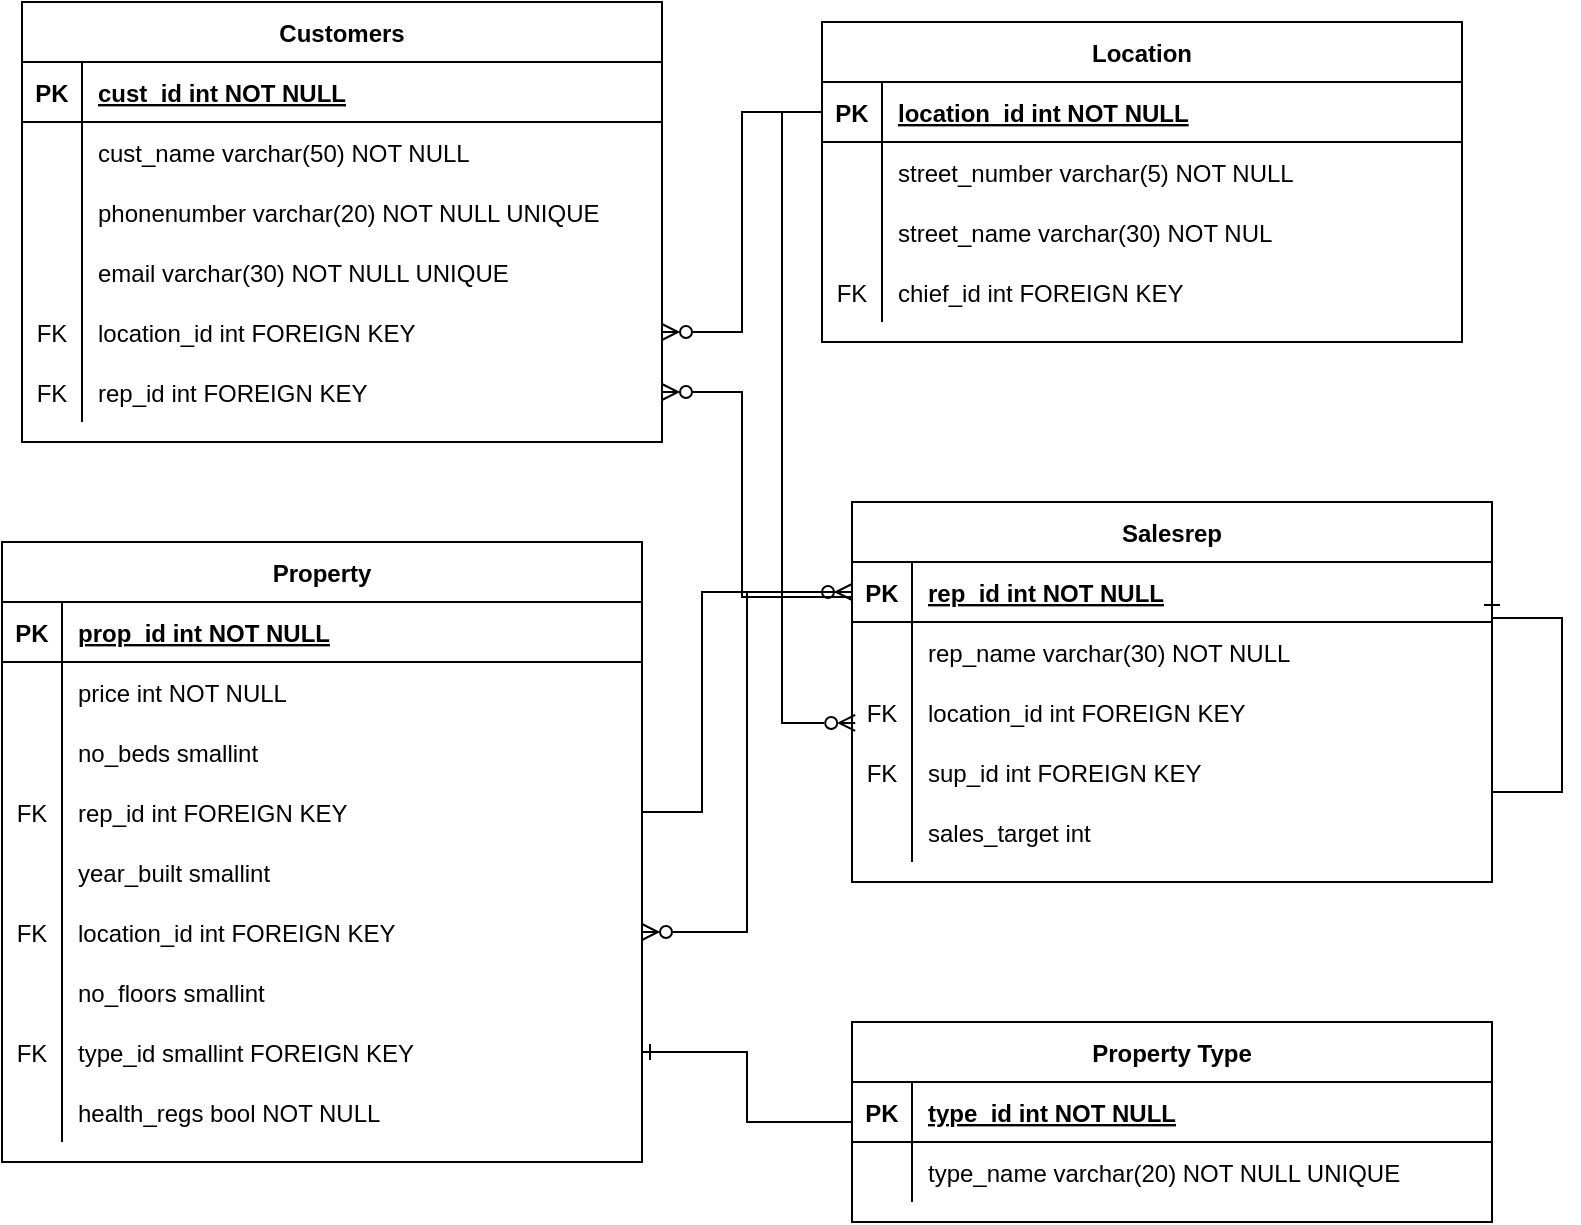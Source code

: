 <mxfile version="21.2.1" type="device">
  <diagram id="R2lEEEUBdFMjLlhIrx00" name="Page-1">
    <mxGraphModel dx="1195" dy="652" grid="1" gridSize="10" guides="1" tooltips="1" connect="1" arrows="1" fold="1" page="1" pageScale="1" pageWidth="850" pageHeight="1100" math="0" shadow="0" extFonts="Permanent Marker^https://fonts.googleapis.com/css?family=Permanent+Marker">
      <root>
        <mxCell id="0" />
        <mxCell id="1" parent="0" />
        <mxCell id="C-vyLk0tnHw3VtMMgP7b-23" value="Customers" style="shape=table;startSize=30;container=1;collapsible=1;childLayout=tableLayout;fixedRows=1;rowLines=0;fontStyle=1;align=center;resizeLast=1;" parent="1" vertex="1">
          <mxGeometry x="40" y="100" width="320" height="220" as="geometry" />
        </mxCell>
        <mxCell id="C-vyLk0tnHw3VtMMgP7b-24" value="" style="shape=partialRectangle;collapsible=0;dropTarget=0;pointerEvents=0;fillColor=none;points=[[0,0.5],[1,0.5]];portConstraint=eastwest;top=0;left=0;right=0;bottom=1;" parent="C-vyLk0tnHw3VtMMgP7b-23" vertex="1">
          <mxGeometry y="30" width="320" height="30" as="geometry" />
        </mxCell>
        <mxCell id="C-vyLk0tnHw3VtMMgP7b-25" value="PK" style="shape=partialRectangle;overflow=hidden;connectable=0;fillColor=none;top=0;left=0;bottom=0;right=0;fontStyle=1;" parent="C-vyLk0tnHw3VtMMgP7b-24" vertex="1">
          <mxGeometry width="30" height="30" as="geometry">
            <mxRectangle width="30" height="30" as="alternateBounds" />
          </mxGeometry>
        </mxCell>
        <mxCell id="C-vyLk0tnHw3VtMMgP7b-26" value="cust_id int NOT NULL " style="shape=partialRectangle;overflow=hidden;connectable=0;fillColor=none;top=0;left=0;bottom=0;right=0;align=left;spacingLeft=6;fontStyle=5;" parent="C-vyLk0tnHw3VtMMgP7b-24" vertex="1">
          <mxGeometry x="30" width="290" height="30" as="geometry">
            <mxRectangle width="290" height="30" as="alternateBounds" />
          </mxGeometry>
        </mxCell>
        <mxCell id="C-vyLk0tnHw3VtMMgP7b-27" value="" style="shape=partialRectangle;collapsible=0;dropTarget=0;pointerEvents=0;fillColor=none;points=[[0,0.5],[1,0.5]];portConstraint=eastwest;top=0;left=0;right=0;bottom=0;" parent="C-vyLk0tnHw3VtMMgP7b-23" vertex="1">
          <mxGeometry y="60" width="320" height="30" as="geometry" />
        </mxCell>
        <mxCell id="C-vyLk0tnHw3VtMMgP7b-28" value="" style="shape=partialRectangle;overflow=hidden;connectable=0;fillColor=none;top=0;left=0;bottom=0;right=0;" parent="C-vyLk0tnHw3VtMMgP7b-27" vertex="1">
          <mxGeometry width="30" height="30" as="geometry">
            <mxRectangle width="30" height="30" as="alternateBounds" />
          </mxGeometry>
        </mxCell>
        <mxCell id="C-vyLk0tnHw3VtMMgP7b-29" value="cust_name varchar(50) NOT NULL" style="shape=partialRectangle;overflow=hidden;connectable=0;fillColor=none;top=0;left=0;bottom=0;right=0;align=left;spacingLeft=6;" parent="C-vyLk0tnHw3VtMMgP7b-27" vertex="1">
          <mxGeometry x="30" width="290" height="30" as="geometry">
            <mxRectangle width="290" height="30" as="alternateBounds" />
          </mxGeometry>
        </mxCell>
        <mxCell id="OBmP_W_zw3IiNHoLT3q6-10" style="shape=partialRectangle;collapsible=0;dropTarget=0;pointerEvents=0;fillColor=none;points=[[0,0.5],[1,0.5]];portConstraint=eastwest;top=0;left=0;right=0;bottom=0;" vertex="1" parent="C-vyLk0tnHw3VtMMgP7b-23">
          <mxGeometry y="90" width="320" height="30" as="geometry" />
        </mxCell>
        <mxCell id="OBmP_W_zw3IiNHoLT3q6-11" style="shape=partialRectangle;overflow=hidden;connectable=0;fillColor=none;top=0;left=0;bottom=0;right=0;" vertex="1" parent="OBmP_W_zw3IiNHoLT3q6-10">
          <mxGeometry width="30" height="30" as="geometry">
            <mxRectangle width="30" height="30" as="alternateBounds" />
          </mxGeometry>
        </mxCell>
        <mxCell id="OBmP_W_zw3IiNHoLT3q6-12" value="phonenumber varchar(20) NOT NULL UNIQUE" style="shape=partialRectangle;overflow=hidden;connectable=0;fillColor=none;top=0;left=0;bottom=0;right=0;align=left;spacingLeft=6;" vertex="1" parent="OBmP_W_zw3IiNHoLT3q6-10">
          <mxGeometry x="30" width="290" height="30" as="geometry">
            <mxRectangle width="290" height="30" as="alternateBounds" />
          </mxGeometry>
        </mxCell>
        <mxCell id="OBmP_W_zw3IiNHoLT3q6-7" style="shape=partialRectangle;collapsible=0;dropTarget=0;pointerEvents=0;fillColor=none;points=[[0,0.5],[1,0.5]];portConstraint=eastwest;top=0;left=0;right=0;bottom=0;" vertex="1" parent="C-vyLk0tnHw3VtMMgP7b-23">
          <mxGeometry y="120" width="320" height="30" as="geometry" />
        </mxCell>
        <mxCell id="OBmP_W_zw3IiNHoLT3q6-8" style="shape=partialRectangle;overflow=hidden;connectable=0;fillColor=none;top=0;left=0;bottom=0;right=0;" vertex="1" parent="OBmP_W_zw3IiNHoLT3q6-7">
          <mxGeometry width="30" height="30" as="geometry">
            <mxRectangle width="30" height="30" as="alternateBounds" />
          </mxGeometry>
        </mxCell>
        <mxCell id="OBmP_W_zw3IiNHoLT3q6-9" value="email varchar(30) NOT NULL UNIQUE" style="shape=partialRectangle;overflow=hidden;connectable=0;fillColor=none;top=0;left=0;bottom=0;right=0;align=left;spacingLeft=6;" vertex="1" parent="OBmP_W_zw3IiNHoLT3q6-7">
          <mxGeometry x="30" width="290" height="30" as="geometry">
            <mxRectangle width="290" height="30" as="alternateBounds" />
          </mxGeometry>
        </mxCell>
        <mxCell id="OBmP_W_zw3IiNHoLT3q6-4" style="shape=partialRectangle;collapsible=0;dropTarget=0;pointerEvents=0;fillColor=none;points=[[0,0.5],[1,0.5]];portConstraint=eastwest;top=0;left=0;right=0;bottom=0;" vertex="1" parent="C-vyLk0tnHw3VtMMgP7b-23">
          <mxGeometry y="150" width="320" height="30" as="geometry" />
        </mxCell>
        <mxCell id="OBmP_W_zw3IiNHoLT3q6-5" value="FK" style="shape=partialRectangle;overflow=hidden;connectable=0;fillColor=none;top=0;left=0;bottom=0;right=0;" vertex="1" parent="OBmP_W_zw3IiNHoLT3q6-4">
          <mxGeometry width="30" height="30" as="geometry">
            <mxRectangle width="30" height="30" as="alternateBounds" />
          </mxGeometry>
        </mxCell>
        <mxCell id="OBmP_W_zw3IiNHoLT3q6-6" value="location_id int FOREIGN KEY" style="shape=partialRectangle;overflow=hidden;connectable=0;fillColor=none;top=0;left=0;bottom=0;right=0;align=left;spacingLeft=6;" vertex="1" parent="OBmP_W_zw3IiNHoLT3q6-4">
          <mxGeometry x="30" width="290" height="30" as="geometry">
            <mxRectangle width="290" height="30" as="alternateBounds" />
          </mxGeometry>
        </mxCell>
        <mxCell id="OBmP_W_zw3IiNHoLT3q6-1" style="shape=partialRectangle;collapsible=0;dropTarget=0;pointerEvents=0;fillColor=none;points=[[0,0.5],[1,0.5]];portConstraint=eastwest;top=0;left=0;right=0;bottom=0;" vertex="1" parent="C-vyLk0tnHw3VtMMgP7b-23">
          <mxGeometry y="180" width="320" height="30" as="geometry" />
        </mxCell>
        <mxCell id="OBmP_W_zw3IiNHoLT3q6-2" value="FK" style="shape=partialRectangle;overflow=hidden;connectable=0;fillColor=none;top=0;left=0;bottom=0;right=0;" vertex="1" parent="OBmP_W_zw3IiNHoLT3q6-1">
          <mxGeometry width="30" height="30" as="geometry">
            <mxRectangle width="30" height="30" as="alternateBounds" />
          </mxGeometry>
        </mxCell>
        <mxCell id="OBmP_W_zw3IiNHoLT3q6-3" value="rep_id int FOREIGN KEY" style="shape=partialRectangle;overflow=hidden;connectable=0;fillColor=none;top=0;left=0;bottom=0;right=0;align=left;spacingLeft=6;" vertex="1" parent="OBmP_W_zw3IiNHoLT3q6-1">
          <mxGeometry x="30" width="290" height="30" as="geometry">
            <mxRectangle width="290" height="30" as="alternateBounds" />
          </mxGeometry>
        </mxCell>
        <mxCell id="OBmP_W_zw3IiNHoLT3q6-13" value="Location" style="shape=table;startSize=30;container=1;collapsible=1;childLayout=tableLayout;fixedRows=1;rowLines=0;fontStyle=1;align=center;resizeLast=1;" vertex="1" parent="1">
          <mxGeometry x="440" y="110" width="320" height="160" as="geometry" />
        </mxCell>
        <mxCell id="OBmP_W_zw3IiNHoLT3q6-14" value="" style="shape=partialRectangle;collapsible=0;dropTarget=0;pointerEvents=0;fillColor=none;points=[[0,0.5],[1,0.5]];portConstraint=eastwest;top=0;left=0;right=0;bottom=1;" vertex="1" parent="OBmP_W_zw3IiNHoLT3q6-13">
          <mxGeometry y="30" width="320" height="30" as="geometry" />
        </mxCell>
        <mxCell id="OBmP_W_zw3IiNHoLT3q6-15" value="PK" style="shape=partialRectangle;overflow=hidden;connectable=0;fillColor=none;top=0;left=0;bottom=0;right=0;fontStyle=1;" vertex="1" parent="OBmP_W_zw3IiNHoLT3q6-14">
          <mxGeometry width="30" height="30" as="geometry">
            <mxRectangle width="30" height="30" as="alternateBounds" />
          </mxGeometry>
        </mxCell>
        <mxCell id="OBmP_W_zw3IiNHoLT3q6-16" value="location_id int NOT NULL " style="shape=partialRectangle;overflow=hidden;connectable=0;fillColor=none;top=0;left=0;bottom=0;right=0;align=left;spacingLeft=6;fontStyle=5;" vertex="1" parent="OBmP_W_zw3IiNHoLT3q6-14">
          <mxGeometry x="30" width="290" height="30" as="geometry">
            <mxRectangle width="290" height="30" as="alternateBounds" />
          </mxGeometry>
        </mxCell>
        <mxCell id="OBmP_W_zw3IiNHoLT3q6-17" value="" style="shape=partialRectangle;collapsible=0;dropTarget=0;pointerEvents=0;fillColor=none;points=[[0,0.5],[1,0.5]];portConstraint=eastwest;top=0;left=0;right=0;bottom=0;" vertex="1" parent="OBmP_W_zw3IiNHoLT3q6-13">
          <mxGeometry y="60" width="320" height="30" as="geometry" />
        </mxCell>
        <mxCell id="OBmP_W_zw3IiNHoLT3q6-18" value="" style="shape=partialRectangle;overflow=hidden;connectable=0;fillColor=none;top=0;left=0;bottom=0;right=0;" vertex="1" parent="OBmP_W_zw3IiNHoLT3q6-17">
          <mxGeometry width="30" height="30" as="geometry">
            <mxRectangle width="30" height="30" as="alternateBounds" />
          </mxGeometry>
        </mxCell>
        <mxCell id="OBmP_W_zw3IiNHoLT3q6-19" value="street_number varchar(5) NOT NULL" style="shape=partialRectangle;overflow=hidden;connectable=0;fillColor=none;top=0;left=0;bottom=0;right=0;align=left;spacingLeft=6;" vertex="1" parent="OBmP_W_zw3IiNHoLT3q6-17">
          <mxGeometry x="30" width="290" height="30" as="geometry">
            <mxRectangle width="290" height="30" as="alternateBounds" />
          </mxGeometry>
        </mxCell>
        <mxCell id="OBmP_W_zw3IiNHoLT3q6-20" style="shape=partialRectangle;collapsible=0;dropTarget=0;pointerEvents=0;fillColor=none;points=[[0,0.5],[1,0.5]];portConstraint=eastwest;top=0;left=0;right=0;bottom=0;" vertex="1" parent="OBmP_W_zw3IiNHoLT3q6-13">
          <mxGeometry y="90" width="320" height="30" as="geometry" />
        </mxCell>
        <mxCell id="OBmP_W_zw3IiNHoLT3q6-21" style="shape=partialRectangle;overflow=hidden;connectable=0;fillColor=none;top=0;left=0;bottom=0;right=0;" vertex="1" parent="OBmP_W_zw3IiNHoLT3q6-20">
          <mxGeometry width="30" height="30" as="geometry">
            <mxRectangle width="30" height="30" as="alternateBounds" />
          </mxGeometry>
        </mxCell>
        <mxCell id="OBmP_W_zw3IiNHoLT3q6-22" value="street_name varchar(30) NOT NUL " style="shape=partialRectangle;overflow=hidden;connectable=0;fillColor=none;top=0;left=0;bottom=0;right=0;align=left;spacingLeft=6;" vertex="1" parent="OBmP_W_zw3IiNHoLT3q6-20">
          <mxGeometry x="30" width="290" height="30" as="geometry">
            <mxRectangle width="290" height="30" as="alternateBounds" />
          </mxGeometry>
        </mxCell>
        <mxCell id="OBmP_W_zw3IiNHoLT3q6-23" style="shape=partialRectangle;collapsible=0;dropTarget=0;pointerEvents=0;fillColor=none;points=[[0,0.5],[1,0.5]];portConstraint=eastwest;top=0;left=0;right=0;bottom=0;" vertex="1" parent="OBmP_W_zw3IiNHoLT3q6-13">
          <mxGeometry y="120" width="320" height="30" as="geometry" />
        </mxCell>
        <mxCell id="OBmP_W_zw3IiNHoLT3q6-24" value="FK" style="shape=partialRectangle;overflow=hidden;connectable=0;fillColor=none;top=0;left=0;bottom=0;right=0;" vertex="1" parent="OBmP_W_zw3IiNHoLT3q6-23">
          <mxGeometry width="30" height="30" as="geometry">
            <mxRectangle width="30" height="30" as="alternateBounds" />
          </mxGeometry>
        </mxCell>
        <mxCell id="OBmP_W_zw3IiNHoLT3q6-25" value="chief_id int FOREIGN KEY" style="shape=partialRectangle;overflow=hidden;connectable=0;fillColor=none;top=0;left=0;bottom=0;right=0;align=left;spacingLeft=6;" vertex="1" parent="OBmP_W_zw3IiNHoLT3q6-23">
          <mxGeometry x="30" width="290" height="30" as="geometry">
            <mxRectangle width="290" height="30" as="alternateBounds" />
          </mxGeometry>
        </mxCell>
        <mxCell id="OBmP_W_zw3IiNHoLT3q6-35" value="Property" style="shape=table;startSize=30;container=1;collapsible=1;childLayout=tableLayout;fixedRows=1;rowLines=0;fontStyle=1;align=center;resizeLast=1;" vertex="1" parent="1">
          <mxGeometry x="30" y="370" width="320" height="310" as="geometry" />
        </mxCell>
        <mxCell id="OBmP_W_zw3IiNHoLT3q6-36" value="" style="shape=partialRectangle;collapsible=0;dropTarget=0;pointerEvents=0;fillColor=none;points=[[0,0.5],[1,0.5]];portConstraint=eastwest;top=0;left=0;right=0;bottom=1;" vertex="1" parent="OBmP_W_zw3IiNHoLT3q6-35">
          <mxGeometry y="30" width="320" height="30" as="geometry" />
        </mxCell>
        <mxCell id="OBmP_W_zw3IiNHoLT3q6-37" value="PK" style="shape=partialRectangle;overflow=hidden;connectable=0;fillColor=none;top=0;left=0;bottom=0;right=0;fontStyle=1;" vertex="1" parent="OBmP_W_zw3IiNHoLT3q6-36">
          <mxGeometry width="30" height="30" as="geometry">
            <mxRectangle width="30" height="30" as="alternateBounds" />
          </mxGeometry>
        </mxCell>
        <mxCell id="OBmP_W_zw3IiNHoLT3q6-38" value="prop_id int NOT NULL " style="shape=partialRectangle;overflow=hidden;connectable=0;fillColor=none;top=0;left=0;bottom=0;right=0;align=left;spacingLeft=6;fontStyle=5;" vertex="1" parent="OBmP_W_zw3IiNHoLT3q6-36">
          <mxGeometry x="30" width="290" height="30" as="geometry">
            <mxRectangle width="290" height="30" as="alternateBounds" />
          </mxGeometry>
        </mxCell>
        <mxCell id="OBmP_W_zw3IiNHoLT3q6-39" value="" style="shape=partialRectangle;collapsible=0;dropTarget=0;pointerEvents=0;fillColor=none;points=[[0,0.5],[1,0.5]];portConstraint=eastwest;top=0;left=0;right=0;bottom=0;" vertex="1" parent="OBmP_W_zw3IiNHoLT3q6-35">
          <mxGeometry y="60" width="320" height="30" as="geometry" />
        </mxCell>
        <mxCell id="OBmP_W_zw3IiNHoLT3q6-40" value="" style="shape=partialRectangle;overflow=hidden;connectable=0;fillColor=none;top=0;left=0;bottom=0;right=0;" vertex="1" parent="OBmP_W_zw3IiNHoLT3q6-39">
          <mxGeometry width="30" height="30" as="geometry">
            <mxRectangle width="30" height="30" as="alternateBounds" />
          </mxGeometry>
        </mxCell>
        <mxCell id="OBmP_W_zw3IiNHoLT3q6-41" value="price int NOT NULL" style="shape=partialRectangle;overflow=hidden;connectable=0;fillColor=none;top=0;left=0;bottom=0;right=0;align=left;spacingLeft=6;" vertex="1" parent="OBmP_W_zw3IiNHoLT3q6-39">
          <mxGeometry x="30" width="290" height="30" as="geometry">
            <mxRectangle width="290" height="30" as="alternateBounds" />
          </mxGeometry>
        </mxCell>
        <mxCell id="OBmP_W_zw3IiNHoLT3q6-42" style="shape=partialRectangle;collapsible=0;dropTarget=0;pointerEvents=0;fillColor=none;points=[[0,0.5],[1,0.5]];portConstraint=eastwest;top=0;left=0;right=0;bottom=0;" vertex="1" parent="OBmP_W_zw3IiNHoLT3q6-35">
          <mxGeometry y="90" width="320" height="30" as="geometry" />
        </mxCell>
        <mxCell id="OBmP_W_zw3IiNHoLT3q6-43" style="shape=partialRectangle;overflow=hidden;connectable=0;fillColor=none;top=0;left=0;bottom=0;right=0;" vertex="1" parent="OBmP_W_zw3IiNHoLT3q6-42">
          <mxGeometry width="30" height="30" as="geometry">
            <mxRectangle width="30" height="30" as="alternateBounds" />
          </mxGeometry>
        </mxCell>
        <mxCell id="OBmP_W_zw3IiNHoLT3q6-44" value="no_beds smallint" style="shape=partialRectangle;overflow=hidden;connectable=0;fillColor=none;top=0;left=0;bottom=0;right=0;align=left;spacingLeft=6;" vertex="1" parent="OBmP_W_zw3IiNHoLT3q6-42">
          <mxGeometry x="30" width="290" height="30" as="geometry">
            <mxRectangle width="290" height="30" as="alternateBounds" />
          </mxGeometry>
        </mxCell>
        <mxCell id="OBmP_W_zw3IiNHoLT3q6-45" style="shape=partialRectangle;collapsible=0;dropTarget=0;pointerEvents=0;fillColor=none;points=[[0,0.5],[1,0.5]];portConstraint=eastwest;top=0;left=0;right=0;bottom=0;" vertex="1" parent="OBmP_W_zw3IiNHoLT3q6-35">
          <mxGeometry y="120" width="320" height="30" as="geometry" />
        </mxCell>
        <mxCell id="OBmP_W_zw3IiNHoLT3q6-46" value="FK" style="shape=partialRectangle;overflow=hidden;connectable=0;fillColor=none;top=0;left=0;bottom=0;right=0;" vertex="1" parent="OBmP_W_zw3IiNHoLT3q6-45">
          <mxGeometry width="30" height="30" as="geometry">
            <mxRectangle width="30" height="30" as="alternateBounds" />
          </mxGeometry>
        </mxCell>
        <mxCell id="OBmP_W_zw3IiNHoLT3q6-47" value="rep_id int FOREIGN KEY" style="shape=partialRectangle;overflow=hidden;connectable=0;fillColor=none;top=0;left=0;bottom=0;right=0;align=left;spacingLeft=6;" vertex="1" parent="OBmP_W_zw3IiNHoLT3q6-45">
          <mxGeometry x="30" width="290" height="30" as="geometry">
            <mxRectangle width="290" height="30" as="alternateBounds" />
          </mxGeometry>
        </mxCell>
        <mxCell id="OBmP_W_zw3IiNHoLT3q6-48" style="shape=partialRectangle;collapsible=0;dropTarget=0;pointerEvents=0;fillColor=none;points=[[0,0.5],[1,0.5]];portConstraint=eastwest;top=0;left=0;right=0;bottom=0;" vertex="1" parent="OBmP_W_zw3IiNHoLT3q6-35">
          <mxGeometry y="150" width="320" height="30" as="geometry" />
        </mxCell>
        <mxCell id="OBmP_W_zw3IiNHoLT3q6-49" value="" style="shape=partialRectangle;overflow=hidden;connectable=0;fillColor=none;top=0;left=0;bottom=0;right=0;" vertex="1" parent="OBmP_W_zw3IiNHoLT3q6-48">
          <mxGeometry width="30" height="30" as="geometry">
            <mxRectangle width="30" height="30" as="alternateBounds" />
          </mxGeometry>
        </mxCell>
        <mxCell id="OBmP_W_zw3IiNHoLT3q6-50" value="year_built smallint" style="shape=partialRectangle;overflow=hidden;connectable=0;fillColor=none;top=0;left=0;bottom=0;right=0;align=left;spacingLeft=6;" vertex="1" parent="OBmP_W_zw3IiNHoLT3q6-48">
          <mxGeometry x="30" width="290" height="30" as="geometry">
            <mxRectangle width="290" height="30" as="alternateBounds" />
          </mxGeometry>
        </mxCell>
        <mxCell id="OBmP_W_zw3IiNHoLT3q6-51" style="shape=partialRectangle;collapsible=0;dropTarget=0;pointerEvents=0;fillColor=none;points=[[0,0.5],[1,0.5]];portConstraint=eastwest;top=0;left=0;right=0;bottom=0;" vertex="1" parent="OBmP_W_zw3IiNHoLT3q6-35">
          <mxGeometry y="180" width="320" height="30" as="geometry" />
        </mxCell>
        <mxCell id="OBmP_W_zw3IiNHoLT3q6-52" value="FK" style="shape=partialRectangle;overflow=hidden;connectable=0;fillColor=none;top=0;left=0;bottom=0;right=0;" vertex="1" parent="OBmP_W_zw3IiNHoLT3q6-51">
          <mxGeometry width="30" height="30" as="geometry">
            <mxRectangle width="30" height="30" as="alternateBounds" />
          </mxGeometry>
        </mxCell>
        <mxCell id="OBmP_W_zw3IiNHoLT3q6-53" value="location_id int FOREIGN KEY" style="shape=partialRectangle;overflow=hidden;connectable=0;fillColor=none;top=0;left=0;bottom=0;right=0;align=left;spacingLeft=6;" vertex="1" parent="OBmP_W_zw3IiNHoLT3q6-51">
          <mxGeometry x="30" width="290" height="30" as="geometry">
            <mxRectangle width="290" height="30" as="alternateBounds" />
          </mxGeometry>
        </mxCell>
        <mxCell id="OBmP_W_zw3IiNHoLT3q6-54" style="shape=partialRectangle;collapsible=0;dropTarget=0;pointerEvents=0;fillColor=none;points=[[0,0.5],[1,0.5]];portConstraint=eastwest;top=0;left=0;right=0;bottom=0;" vertex="1" parent="OBmP_W_zw3IiNHoLT3q6-35">
          <mxGeometry y="210" width="320" height="30" as="geometry" />
        </mxCell>
        <mxCell id="OBmP_W_zw3IiNHoLT3q6-55" style="shape=partialRectangle;overflow=hidden;connectable=0;fillColor=none;top=0;left=0;bottom=0;right=0;" vertex="1" parent="OBmP_W_zw3IiNHoLT3q6-54">
          <mxGeometry width="30" height="30" as="geometry">
            <mxRectangle width="30" height="30" as="alternateBounds" />
          </mxGeometry>
        </mxCell>
        <mxCell id="OBmP_W_zw3IiNHoLT3q6-56" value="no_floors smallint " style="shape=partialRectangle;overflow=hidden;connectable=0;fillColor=none;top=0;left=0;bottom=0;right=0;align=left;spacingLeft=6;" vertex="1" parent="OBmP_W_zw3IiNHoLT3q6-54">
          <mxGeometry x="30" width="290" height="30" as="geometry">
            <mxRectangle width="290" height="30" as="alternateBounds" />
          </mxGeometry>
        </mxCell>
        <mxCell id="OBmP_W_zw3IiNHoLT3q6-57" style="shape=partialRectangle;collapsible=0;dropTarget=0;pointerEvents=0;fillColor=none;points=[[0,0.5],[1,0.5]];portConstraint=eastwest;top=0;left=0;right=0;bottom=0;" vertex="1" parent="OBmP_W_zw3IiNHoLT3q6-35">
          <mxGeometry y="240" width="320" height="30" as="geometry" />
        </mxCell>
        <mxCell id="OBmP_W_zw3IiNHoLT3q6-58" value="FK" style="shape=partialRectangle;overflow=hidden;connectable=0;fillColor=none;top=0;left=0;bottom=0;right=0;" vertex="1" parent="OBmP_W_zw3IiNHoLT3q6-57">
          <mxGeometry width="30" height="30" as="geometry">
            <mxRectangle width="30" height="30" as="alternateBounds" />
          </mxGeometry>
        </mxCell>
        <mxCell id="OBmP_W_zw3IiNHoLT3q6-59" value="type_id smallint FOREIGN KEY" style="shape=partialRectangle;overflow=hidden;connectable=0;fillColor=none;top=0;left=0;bottom=0;right=0;align=left;spacingLeft=6;" vertex="1" parent="OBmP_W_zw3IiNHoLT3q6-57">
          <mxGeometry x="30" width="290" height="30" as="geometry">
            <mxRectangle width="290" height="30" as="alternateBounds" />
          </mxGeometry>
        </mxCell>
        <mxCell id="OBmP_W_zw3IiNHoLT3q6-60" style="shape=partialRectangle;collapsible=0;dropTarget=0;pointerEvents=0;fillColor=none;points=[[0,0.5],[1,0.5]];portConstraint=eastwest;top=0;left=0;right=0;bottom=0;" vertex="1" parent="OBmP_W_zw3IiNHoLT3q6-35">
          <mxGeometry y="270" width="320" height="30" as="geometry" />
        </mxCell>
        <mxCell id="OBmP_W_zw3IiNHoLT3q6-61" style="shape=partialRectangle;overflow=hidden;connectable=0;fillColor=none;top=0;left=0;bottom=0;right=0;" vertex="1" parent="OBmP_W_zw3IiNHoLT3q6-60">
          <mxGeometry width="30" height="30" as="geometry">
            <mxRectangle width="30" height="30" as="alternateBounds" />
          </mxGeometry>
        </mxCell>
        <mxCell id="OBmP_W_zw3IiNHoLT3q6-62" value="health_regs bool NOT NULL" style="shape=partialRectangle;overflow=hidden;connectable=0;fillColor=none;top=0;left=0;bottom=0;right=0;align=left;spacingLeft=6;" vertex="1" parent="OBmP_W_zw3IiNHoLT3q6-60">
          <mxGeometry x="30" width="290" height="30" as="geometry">
            <mxRectangle width="290" height="30" as="alternateBounds" />
          </mxGeometry>
        </mxCell>
        <mxCell id="OBmP_W_zw3IiNHoLT3q6-134" style="edgeStyle=orthogonalEdgeStyle;rounded=0;orthogonalLoop=1;jettySize=auto;html=1;exitX=1;exitY=0.5;exitDx=0;exitDy=0;entryX=1;entryY=0.25;entryDx=0;entryDy=0;endArrow=ERone;endFill=0;exitPerimeter=0;" edge="1" parent="1" source="OBmP_W_zw3IiNHoLT3q6-101" target="OBmP_W_zw3IiNHoLT3q6-91">
          <mxGeometry relative="1" as="geometry">
            <Array as="points">
              <mxPoint x="810" y="495" />
              <mxPoint x="810" y="408" />
            </Array>
          </mxGeometry>
        </mxCell>
        <mxCell id="OBmP_W_zw3IiNHoLT3q6-130" style="edgeStyle=orthogonalEdgeStyle;rounded=0;orthogonalLoop=1;jettySize=auto;html=1;exitX=0;exitY=0.25;exitDx=0;exitDy=0;entryX=1;entryY=0.5;entryDx=0;entryDy=0;endArrow=ERzeroToMany;endFill=0;" edge="1" parent="1" source="OBmP_W_zw3IiNHoLT3q6-91" target="OBmP_W_zw3IiNHoLT3q6-1">
          <mxGeometry relative="1" as="geometry">
            <Array as="points">
              <mxPoint x="400" y="398" />
              <mxPoint x="400" y="295" />
            </Array>
          </mxGeometry>
        </mxCell>
        <mxCell id="OBmP_W_zw3IiNHoLT3q6-91" value="Salesrep" style="shape=table;startSize=30;container=1;collapsible=1;childLayout=tableLayout;fixedRows=1;rowLines=0;fontStyle=1;align=center;resizeLast=1;" vertex="1" parent="1">
          <mxGeometry x="455" y="350" width="320" height="190" as="geometry" />
        </mxCell>
        <mxCell id="OBmP_W_zw3IiNHoLT3q6-92" value="" style="shape=partialRectangle;collapsible=0;dropTarget=0;pointerEvents=0;fillColor=none;points=[[0,0.5],[1,0.5]];portConstraint=eastwest;top=0;left=0;right=0;bottom=1;" vertex="1" parent="OBmP_W_zw3IiNHoLT3q6-91">
          <mxGeometry y="30" width="320" height="30" as="geometry" />
        </mxCell>
        <mxCell id="OBmP_W_zw3IiNHoLT3q6-93" value="PK" style="shape=partialRectangle;overflow=hidden;connectable=0;fillColor=none;top=0;left=0;bottom=0;right=0;fontStyle=1;" vertex="1" parent="OBmP_W_zw3IiNHoLT3q6-92">
          <mxGeometry width="30" height="30" as="geometry">
            <mxRectangle width="30" height="30" as="alternateBounds" />
          </mxGeometry>
        </mxCell>
        <mxCell id="OBmP_W_zw3IiNHoLT3q6-94" value="rep_id int NOT NULL " style="shape=partialRectangle;overflow=hidden;connectable=0;fillColor=none;top=0;left=0;bottom=0;right=0;align=left;spacingLeft=6;fontStyle=5;" vertex="1" parent="OBmP_W_zw3IiNHoLT3q6-92">
          <mxGeometry x="30" width="290" height="30" as="geometry">
            <mxRectangle width="290" height="30" as="alternateBounds" />
          </mxGeometry>
        </mxCell>
        <mxCell id="OBmP_W_zw3IiNHoLT3q6-95" value="" style="shape=partialRectangle;collapsible=0;dropTarget=0;pointerEvents=0;fillColor=none;points=[[0,0.5],[1,0.5]];portConstraint=eastwest;top=0;left=0;right=0;bottom=0;" vertex="1" parent="OBmP_W_zw3IiNHoLT3q6-91">
          <mxGeometry y="60" width="320" height="30" as="geometry" />
        </mxCell>
        <mxCell id="OBmP_W_zw3IiNHoLT3q6-96" value="" style="shape=partialRectangle;overflow=hidden;connectable=0;fillColor=none;top=0;left=0;bottom=0;right=0;" vertex="1" parent="OBmP_W_zw3IiNHoLT3q6-95">
          <mxGeometry width="30" height="30" as="geometry">
            <mxRectangle width="30" height="30" as="alternateBounds" />
          </mxGeometry>
        </mxCell>
        <mxCell id="OBmP_W_zw3IiNHoLT3q6-97" value="rep_name varchar(30) NOT NULL" style="shape=partialRectangle;overflow=hidden;connectable=0;fillColor=none;top=0;left=0;bottom=0;right=0;align=left;spacingLeft=6;" vertex="1" parent="OBmP_W_zw3IiNHoLT3q6-95">
          <mxGeometry x="30" width="290" height="30" as="geometry">
            <mxRectangle width="290" height="30" as="alternateBounds" />
          </mxGeometry>
        </mxCell>
        <mxCell id="OBmP_W_zw3IiNHoLT3q6-98" style="shape=partialRectangle;collapsible=0;dropTarget=0;pointerEvents=0;fillColor=none;points=[[0,0.5],[1,0.5]];portConstraint=eastwest;top=0;left=0;right=0;bottom=0;" vertex="1" parent="OBmP_W_zw3IiNHoLT3q6-91">
          <mxGeometry y="90" width="320" height="30" as="geometry" />
        </mxCell>
        <mxCell id="OBmP_W_zw3IiNHoLT3q6-99" value="FK" style="shape=partialRectangle;overflow=hidden;connectable=0;fillColor=none;top=0;left=0;bottom=0;right=0;" vertex="1" parent="OBmP_W_zw3IiNHoLT3q6-98">
          <mxGeometry width="30" height="30" as="geometry">
            <mxRectangle width="30" height="30" as="alternateBounds" />
          </mxGeometry>
        </mxCell>
        <mxCell id="OBmP_W_zw3IiNHoLT3q6-100" value="location_id int FOREIGN KEY" style="shape=partialRectangle;overflow=hidden;connectable=0;fillColor=none;top=0;left=0;bottom=0;right=0;align=left;spacingLeft=6;" vertex="1" parent="OBmP_W_zw3IiNHoLT3q6-98">
          <mxGeometry x="30" width="290" height="30" as="geometry">
            <mxRectangle width="290" height="30" as="alternateBounds" />
          </mxGeometry>
        </mxCell>
        <mxCell id="OBmP_W_zw3IiNHoLT3q6-101" style="shape=partialRectangle;collapsible=0;dropTarget=0;pointerEvents=0;fillColor=none;points=[[0,0.5],[1,0.5]];portConstraint=eastwest;top=0;left=0;right=0;bottom=0;" vertex="1" parent="OBmP_W_zw3IiNHoLT3q6-91">
          <mxGeometry y="120" width="320" height="30" as="geometry" />
        </mxCell>
        <mxCell id="OBmP_W_zw3IiNHoLT3q6-102" value="FK" style="shape=partialRectangle;overflow=hidden;connectable=0;fillColor=none;top=0;left=0;bottom=0;right=0;" vertex="1" parent="OBmP_W_zw3IiNHoLT3q6-101">
          <mxGeometry width="30" height="30" as="geometry">
            <mxRectangle width="30" height="30" as="alternateBounds" />
          </mxGeometry>
        </mxCell>
        <mxCell id="OBmP_W_zw3IiNHoLT3q6-103" value="sup_id int FOREIGN KEY" style="shape=partialRectangle;overflow=hidden;connectable=0;fillColor=none;top=0;left=0;bottom=0;right=0;align=left;spacingLeft=6;" vertex="1" parent="OBmP_W_zw3IiNHoLT3q6-101">
          <mxGeometry x="30" width="290" height="30" as="geometry">
            <mxRectangle width="290" height="30" as="alternateBounds" />
          </mxGeometry>
        </mxCell>
        <mxCell id="OBmP_W_zw3IiNHoLT3q6-104" style="shape=partialRectangle;collapsible=0;dropTarget=0;pointerEvents=0;fillColor=none;points=[[0,0.5],[1,0.5]];portConstraint=eastwest;top=0;left=0;right=0;bottom=0;" vertex="1" parent="OBmP_W_zw3IiNHoLT3q6-91">
          <mxGeometry y="150" width="320" height="30" as="geometry" />
        </mxCell>
        <mxCell id="OBmP_W_zw3IiNHoLT3q6-105" value="" style="shape=partialRectangle;overflow=hidden;connectable=0;fillColor=none;top=0;left=0;bottom=0;right=0;" vertex="1" parent="OBmP_W_zw3IiNHoLT3q6-104">
          <mxGeometry width="30" height="30" as="geometry">
            <mxRectangle width="30" height="30" as="alternateBounds" />
          </mxGeometry>
        </mxCell>
        <mxCell id="OBmP_W_zw3IiNHoLT3q6-106" value="sales_target int " style="shape=partialRectangle;overflow=hidden;connectable=0;fillColor=none;top=0;left=0;bottom=0;right=0;align=left;spacingLeft=6;" vertex="1" parent="OBmP_W_zw3IiNHoLT3q6-104">
          <mxGeometry x="30" width="290" height="30" as="geometry">
            <mxRectangle width="290" height="30" as="alternateBounds" />
          </mxGeometry>
        </mxCell>
        <mxCell id="OBmP_W_zw3IiNHoLT3q6-136" style="edgeStyle=orthogonalEdgeStyle;rounded=0;orthogonalLoop=1;jettySize=auto;html=1;exitX=0;exitY=0.5;exitDx=0;exitDy=0;entryX=1;entryY=0.5;entryDx=0;entryDy=0;endArrow=ERone;endFill=0;" edge="1" parent="1" source="OBmP_W_zw3IiNHoLT3q6-110" target="OBmP_W_zw3IiNHoLT3q6-57">
          <mxGeometry relative="1" as="geometry" />
        </mxCell>
        <mxCell id="OBmP_W_zw3IiNHoLT3q6-110" value="Property Type" style="shape=table;startSize=30;container=1;collapsible=1;childLayout=tableLayout;fixedRows=1;rowLines=0;fontStyle=1;align=center;resizeLast=1;" vertex="1" parent="1">
          <mxGeometry x="455" y="610" width="320" height="100" as="geometry" />
        </mxCell>
        <mxCell id="OBmP_W_zw3IiNHoLT3q6-111" value="" style="shape=partialRectangle;collapsible=0;dropTarget=0;pointerEvents=0;fillColor=none;points=[[0,0.5],[1,0.5]];portConstraint=eastwest;top=0;left=0;right=0;bottom=1;" vertex="1" parent="OBmP_W_zw3IiNHoLT3q6-110">
          <mxGeometry y="30" width="320" height="30" as="geometry" />
        </mxCell>
        <mxCell id="OBmP_W_zw3IiNHoLT3q6-112" value="PK" style="shape=partialRectangle;overflow=hidden;connectable=0;fillColor=none;top=0;left=0;bottom=0;right=0;fontStyle=1;" vertex="1" parent="OBmP_W_zw3IiNHoLT3q6-111">
          <mxGeometry width="30" height="30" as="geometry">
            <mxRectangle width="30" height="30" as="alternateBounds" />
          </mxGeometry>
        </mxCell>
        <mxCell id="OBmP_W_zw3IiNHoLT3q6-113" value="type_id int NOT NULL " style="shape=partialRectangle;overflow=hidden;connectable=0;fillColor=none;top=0;left=0;bottom=0;right=0;align=left;spacingLeft=6;fontStyle=5;" vertex="1" parent="OBmP_W_zw3IiNHoLT3q6-111">
          <mxGeometry x="30" width="290" height="30" as="geometry">
            <mxRectangle width="290" height="30" as="alternateBounds" />
          </mxGeometry>
        </mxCell>
        <mxCell id="OBmP_W_zw3IiNHoLT3q6-114" value="" style="shape=partialRectangle;collapsible=0;dropTarget=0;pointerEvents=0;fillColor=none;points=[[0,0.5],[1,0.5]];portConstraint=eastwest;top=0;left=0;right=0;bottom=0;" vertex="1" parent="OBmP_W_zw3IiNHoLT3q6-110">
          <mxGeometry y="60" width="320" height="30" as="geometry" />
        </mxCell>
        <mxCell id="OBmP_W_zw3IiNHoLT3q6-115" value="" style="shape=partialRectangle;overflow=hidden;connectable=0;fillColor=none;top=0;left=0;bottom=0;right=0;" vertex="1" parent="OBmP_W_zw3IiNHoLT3q6-114">
          <mxGeometry width="30" height="30" as="geometry">
            <mxRectangle width="30" height="30" as="alternateBounds" />
          </mxGeometry>
        </mxCell>
        <mxCell id="OBmP_W_zw3IiNHoLT3q6-116" value="type_name varchar(20) NOT NULL UNIQUE" style="shape=partialRectangle;overflow=hidden;connectable=0;fillColor=none;top=0;left=0;bottom=0;right=0;align=left;spacingLeft=6;" vertex="1" parent="OBmP_W_zw3IiNHoLT3q6-114">
          <mxGeometry x="30" width="290" height="30" as="geometry">
            <mxRectangle width="290" height="30" as="alternateBounds" />
          </mxGeometry>
        </mxCell>
        <mxCell id="OBmP_W_zw3IiNHoLT3q6-127" style="edgeStyle=orthogonalEdgeStyle;rounded=0;orthogonalLoop=1;jettySize=auto;html=1;exitX=0;exitY=0.5;exitDx=0;exitDy=0;entryX=1;entryY=0.5;entryDx=0;entryDy=0;endArrow=ERzeroToMany;endFill=0;" edge="1" parent="1" source="OBmP_W_zw3IiNHoLT3q6-14" target="OBmP_W_zw3IiNHoLT3q6-4">
          <mxGeometry relative="1" as="geometry" />
        </mxCell>
        <mxCell id="OBmP_W_zw3IiNHoLT3q6-133" style="edgeStyle=orthogonalEdgeStyle;rounded=0;orthogonalLoop=1;jettySize=auto;html=1;exitX=0;exitY=0.5;exitDx=0;exitDy=0;entryX=0.005;entryY=0.683;entryDx=0;entryDy=0;entryPerimeter=0;endArrow=ERzeroToMany;endFill=0;" edge="1" parent="1" source="OBmP_W_zw3IiNHoLT3q6-14" target="OBmP_W_zw3IiNHoLT3q6-98">
          <mxGeometry relative="1" as="geometry" />
        </mxCell>
        <mxCell id="OBmP_W_zw3IiNHoLT3q6-138" style="edgeStyle=orthogonalEdgeStyle;rounded=0;orthogonalLoop=1;jettySize=auto;html=1;entryX=1;entryY=0.5;entryDx=0;entryDy=0;endArrow=ERzeroToMany;endFill=0;" edge="1" parent="1" source="OBmP_W_zw3IiNHoLT3q6-92" target="OBmP_W_zw3IiNHoLT3q6-51">
          <mxGeometry relative="1" as="geometry" />
        </mxCell>
        <mxCell id="OBmP_W_zw3IiNHoLT3q6-139" style="edgeStyle=orthogonalEdgeStyle;rounded=0;orthogonalLoop=1;jettySize=auto;html=1;endArrow=ERzeroToMany;endFill=0;" edge="1" parent="1" source="OBmP_W_zw3IiNHoLT3q6-45" target="OBmP_W_zw3IiNHoLT3q6-92">
          <mxGeometry relative="1" as="geometry">
            <Array as="points">
              <mxPoint x="380" y="505" />
              <mxPoint x="380" y="395" />
            </Array>
          </mxGeometry>
        </mxCell>
      </root>
    </mxGraphModel>
  </diagram>
</mxfile>

